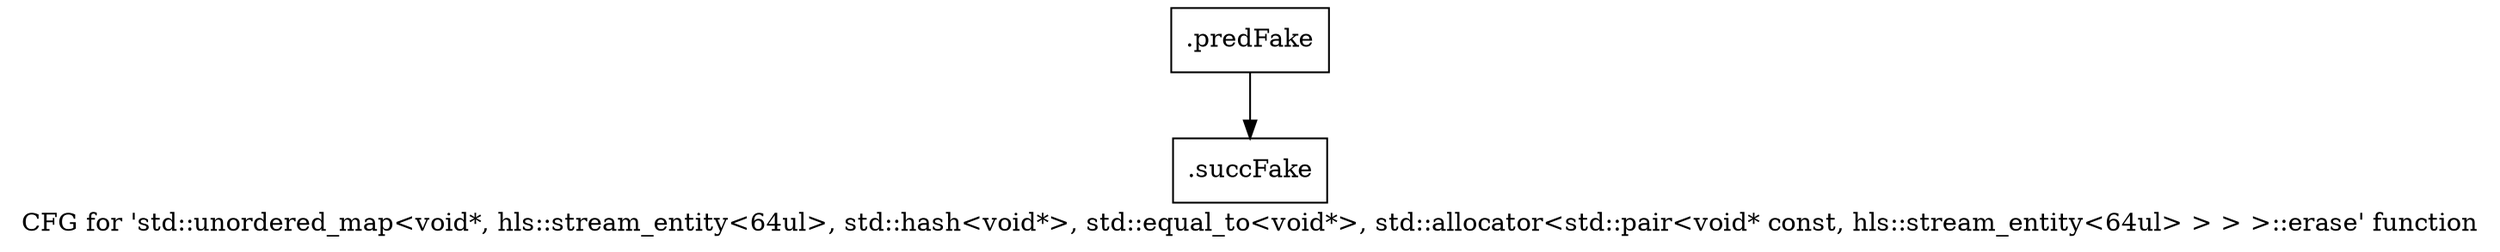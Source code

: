 digraph "CFG for 'std::unordered_map\<void*, hls::stream_entity\<64ul\>, std::hash\<void*\>, std::equal_to\<void*\>, std::allocator\<std::pair\<void* const, hls::stream_entity\<64ul\> \> \> \>::erase' function" {
	label="CFG for 'std::unordered_map\<void*, hls::stream_entity\<64ul\>, std::hash\<void*\>, std::equal_to\<void*\>, std::allocator\<std::pair\<void* const, hls::stream_entity\<64ul\> \> \> \>::erase' function";

	Node0x601e1d0 [shape=record,filename="",linenumber="",label="{.predFake}"];
	Node0x601e1d0 -> Node0x632c690[ callList="" memoryops="" filename="/mnt/xilinx/Vitis_HLS/2021.2/tps/lnx64/gcc-6.2.0/lib/gcc/x86_64-pc-linux-gnu/6.2.0/../../../../include/c++/6.2.0/bits/unordered_map.h" execusionnum="1"];
	Node0x632c690 [shape=record,filename="/mnt/xilinx/Vitis_HLS/2021.2/tps/lnx64/gcc-6.2.0/lib/gcc/x86_64-pc-linux-gnu/6.2.0/../../../../include/c++/6.2.0/bits/unordered_map.h",linenumber="776",label="{.succFake}"];
}
